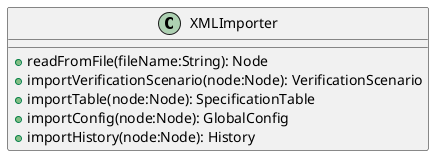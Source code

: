 @startuml

    class XMLImporter {
        +readFromFile(fileName:String): Node
        +importVerificationScenario(node:Node): VerificationScenario
        +importTable(node:Node): SpecificationTable
        +importConfig(node:Node): GlobalConfig
        +importHistory(node:Node): History
    }

@enduml
